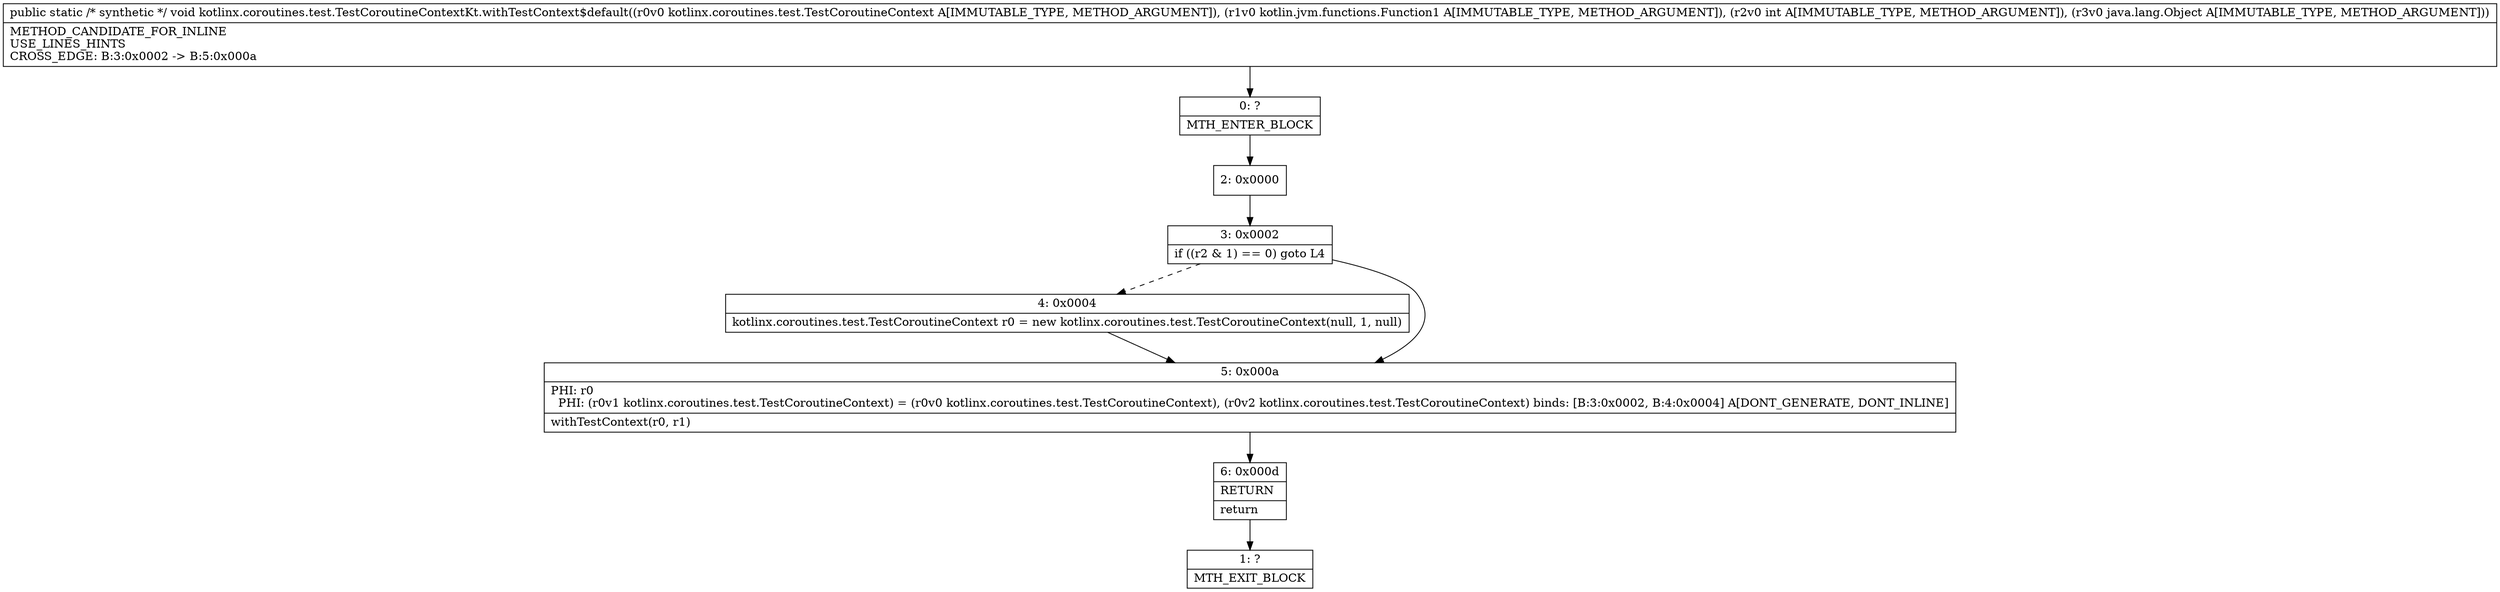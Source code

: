 digraph "CFG forkotlinx.coroutines.test.TestCoroutineContextKt.withTestContext$default(Lkotlinx\/coroutines\/test\/TestCoroutineContext;Lkotlin\/jvm\/functions\/Function1;ILjava\/lang\/Object;)V" {
Node_0 [shape=record,label="{0\:\ ?|MTH_ENTER_BLOCK\l}"];
Node_2 [shape=record,label="{2\:\ 0x0000}"];
Node_3 [shape=record,label="{3\:\ 0x0002|if ((r2 & 1) == 0) goto L4\l}"];
Node_4 [shape=record,label="{4\:\ 0x0004|kotlinx.coroutines.test.TestCoroutineContext r0 = new kotlinx.coroutines.test.TestCoroutineContext(null, 1, null)\l}"];
Node_5 [shape=record,label="{5\:\ 0x000a|PHI: r0 \l  PHI: (r0v1 kotlinx.coroutines.test.TestCoroutineContext) = (r0v0 kotlinx.coroutines.test.TestCoroutineContext), (r0v2 kotlinx.coroutines.test.TestCoroutineContext) binds: [B:3:0x0002, B:4:0x0004] A[DONT_GENERATE, DONT_INLINE]\l|withTestContext(r0, r1)\l}"];
Node_6 [shape=record,label="{6\:\ 0x000d|RETURN\l|return\l}"];
Node_1 [shape=record,label="{1\:\ ?|MTH_EXIT_BLOCK\l}"];
MethodNode[shape=record,label="{public static \/* synthetic *\/ void kotlinx.coroutines.test.TestCoroutineContextKt.withTestContext$default((r0v0 kotlinx.coroutines.test.TestCoroutineContext A[IMMUTABLE_TYPE, METHOD_ARGUMENT]), (r1v0 kotlin.jvm.functions.Function1 A[IMMUTABLE_TYPE, METHOD_ARGUMENT]), (r2v0 int A[IMMUTABLE_TYPE, METHOD_ARGUMENT]), (r3v0 java.lang.Object A[IMMUTABLE_TYPE, METHOD_ARGUMENT]))  | METHOD_CANDIDATE_FOR_INLINE\lUSE_LINES_HINTS\lCROSS_EDGE: B:3:0x0002 \-\> B:5:0x000a\l}"];
MethodNode -> Node_0;Node_0 -> Node_2;
Node_2 -> Node_3;
Node_3 -> Node_4[style=dashed];
Node_3 -> Node_5;
Node_4 -> Node_5;
Node_5 -> Node_6;
Node_6 -> Node_1;
}

